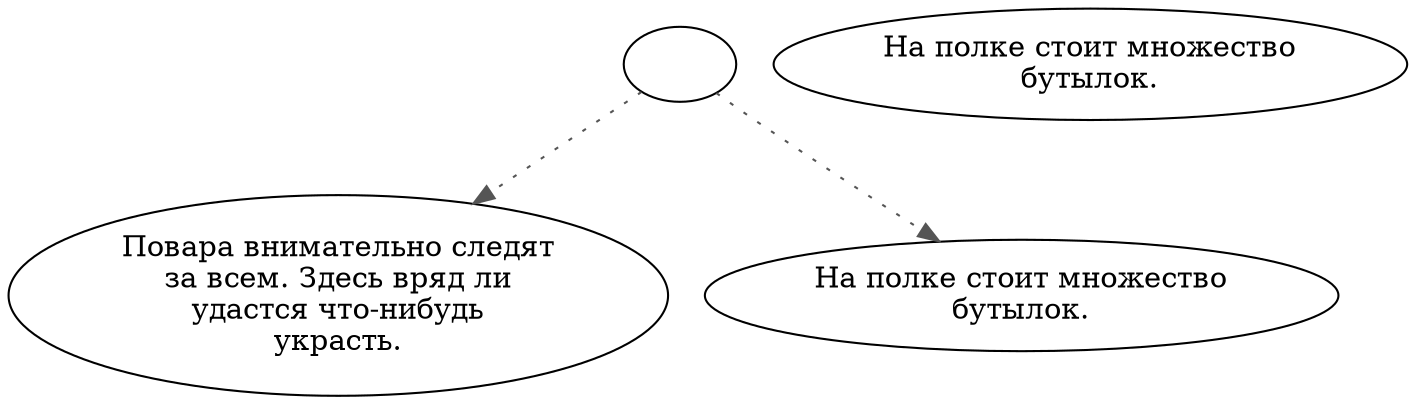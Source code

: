 digraph cookshel {
  "start" [style=filled       fillcolor="#FFFFFF"       color="#000000"]
  "start" -> "pickup_p_proc" [style=dotted color="#555555"]
  "start" -> "look_at_p_proc" [style=dotted color="#555555"]
  "start" [label=""]
  "pickup_p_proc" [style=filled       fillcolor="#FFFFFF"       color="#000000"]
  "pickup_p_proc" [label="Повара внимательно следят\nза всем. Здесь вряд ли\nудастся что-нибудь\nукрасть."]
  "look_at_p_proc" [style=filled       fillcolor="#FFFFFF"       color="#000000"]
  "look_at_p_proc" [label="На полке стоит множество\nбутылок."]
  "description_p_proc" [style=filled       fillcolor="#FFFFFF"       color="#000000"]
  "description_p_proc" [label="На полке стоит множество\nбутылок."]
}